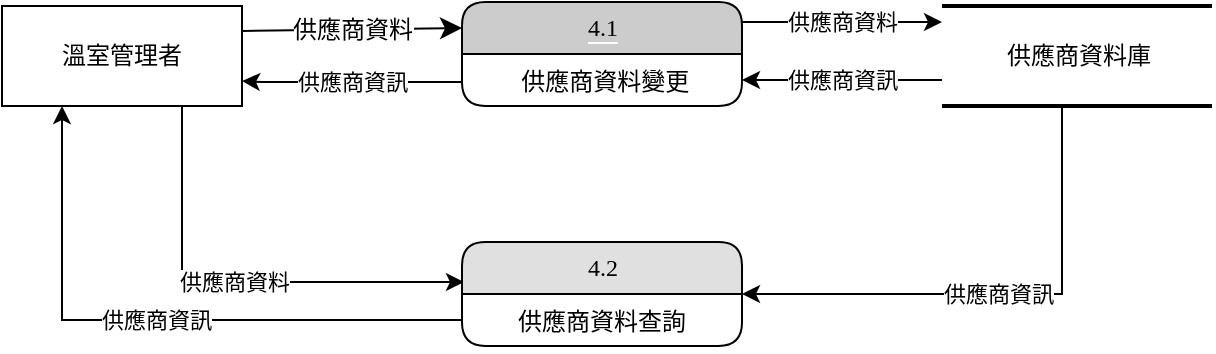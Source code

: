 <mxfile version="12.9.13" type="device"><diagram id="WDLsVcBoMrCw2blRWL3x" name="第1頁"><mxGraphModel dx="1086" dy="806" grid="1" gridSize="10" guides="1" tooltips="1" connect="1" arrows="1" fold="1" page="1" pageScale="1" pageWidth="827" pageHeight="1169" math="0" shadow="0"><root><mxCell id="0"/><mxCell id="1" parent="0"/><mxCell id="Zp_8RnumblXYY0xzX1Wx-1" value="供應商資訊" style="edgeStyle=orthogonalEdgeStyle;rounded=0;orthogonalLoop=1;jettySize=auto;html=1;entryX=1;entryY=0.5;entryDx=0;entryDy=0;labelBackgroundColor=#ffffff;" parent="1" source="Zp_8RnumblXYY0xzX1Wx-2" target="Zp_8RnumblXYY0xzX1Wx-7" edge="1"><mxGeometry relative="1" as="geometry"><Array as="points"><mxPoint x="561" y="99"/><mxPoint x="561" y="99"/></Array></mxGeometry></mxCell><mxCell id="Zp_8RnumblXYY0xzX1Wx-2" value="供應商資料庫" style="html=1;rounded=0;shadow=0;comic=0;labelBackgroundColor=#ffffff;strokeWidth=2;fontFamily=Verdana;fontSize=12;align=center;shape=mxgraph.ios7ui.horLines;" parent="1" vertex="1"><mxGeometry x="581" y="62" width="135" height="50" as="geometry"/></mxCell><mxCell id="Zp_8RnumblXYY0xzX1Wx-3" value="供應商資料" style="edgeStyle=none;html=1;labelBackgroundColor=#ffffff;startFill=0;startSize=8;endFill=1;endSize=8;fontFamily=Verdana;fontSize=12;exitX=1;exitY=0.25;exitDx=0;exitDy=0;entryX=0;entryY=0.25;entryDx=0;entryDy=0;" parent="1" source="Zp_8RnumblXYY0xzX1Wx-4" target="Zp_8RnumblXYY0xzX1Wx-6" edge="1"><mxGeometry relative="1" as="geometry"/></mxCell><mxCell id="Zp_8RnumblXYY0xzX1Wx-4" value="&lt;span&gt;溫室管理者&lt;/span&gt;" style="whiteSpace=wrap;html=1;rounded=0;shadow=0;comic=0;labelBackgroundColor=#ffffff;strokeWidth=1;fontFamily=Verdana;fontSize=12;align=center;" parent="1" vertex="1"><mxGeometry x="111" y="62" width="120" height="50" as="geometry"/></mxCell><mxCell id="Zp_8RnumblXYY0xzX1Wx-5" value="供應商資料" style="edgeStyle=orthogonalEdgeStyle;rounded=0;orthogonalLoop=1;jettySize=auto;html=1;labelBackgroundColor=#ffffff;" parent="1" source="Zp_8RnumblXYY0xzX1Wx-6" target="Zp_8RnumblXYY0xzX1Wx-2" edge="1"><mxGeometry relative="1" as="geometry"><Array as="points"><mxPoint x="541" y="70"/><mxPoint x="541" y="70"/></Array></mxGeometry></mxCell><mxCell id="Zp_8RnumblXYY0xzX1Wx-8" value="供應商資訊" style="edgeStyle=orthogonalEdgeStyle;rounded=0;orthogonalLoop=1;jettySize=auto;html=1;entryX=1;entryY=0.75;entryDx=0;entryDy=0;labelBackgroundColor=#ffffff;" parent="1" source="Zp_8RnumblXYY0xzX1Wx-7" target="Zp_8RnumblXYY0xzX1Wx-4" edge="1"><mxGeometry relative="1" as="geometry"><Array as="points"><mxPoint x="241" y="100"/><mxPoint x="241" y="100"/></Array></mxGeometry></mxCell><mxCell id="0saM4R875yZgjCNj5HsS-1" value="供應商資訊" style="edgeStyle=orthogonalEdgeStyle;rounded=0;orthogonalLoop=1;jettySize=auto;html=1;exitX=0.43;exitY=1;exitDx=0;exitDy=0;exitPerimeter=0;entryX=1;entryY=0.5;entryDx=0;entryDy=0;" parent="1" source="Zp_8RnumblXYY0xzX1Wx-2" target="0saM4R875yZgjCNj5HsS-4" edge="1"><mxGeometry relative="1" as="geometry"><mxPoint x="680.495" y="114" as="sourcePoint"/><Array as="points"><mxPoint x="641" y="112"/><mxPoint x="641" y="206"/></Array></mxGeometry></mxCell><mxCell id="0saM4R875yZgjCNj5HsS-2" value="供應商資料" style="edgeStyle=orthogonalEdgeStyle;rounded=0;orthogonalLoop=1;jettySize=auto;html=1;entryX=0.007;entryY=0.385;entryDx=0;entryDy=0;entryPerimeter=0;exitX=0.75;exitY=1;exitDx=0;exitDy=0;" parent="1" source="Zp_8RnumblXYY0xzX1Wx-4" target="0saM4R875yZgjCNj5HsS-4" edge="1"><mxGeometry relative="1" as="geometry"><Array as="points"><mxPoint x="201" y="200"/></Array><mxPoint x="211" y="130" as="sourcePoint"/></mxGeometry></mxCell><mxCell id="0saM4R875yZgjCNj5HsS-3" value="供應商資訊" style="edgeStyle=orthogonalEdgeStyle;rounded=0;orthogonalLoop=1;jettySize=auto;html=1;entryX=0.25;entryY=1;entryDx=0;entryDy=0;" parent="1" source="0saM4R875yZgjCNj5HsS-5" target="Zp_8RnumblXYY0xzX1Wx-4" edge="1"><mxGeometry relative="1" as="geometry"><mxPoint x="161" y="120" as="targetPoint"/></mxGeometry></mxCell><mxCell id="Zp_8RnumblXYY0xzX1Wx-6" value="&lt;span style=&quot;background-color: rgb(204 , 204 , 204)&quot;&gt;4.1&lt;/span&gt;" style="swimlane;html=1;fontStyle=0;childLayout=stackLayout;horizontal=1;startSize=26;fillColor=#CCCCCC;horizontalStack=0;resizeParent=1;resizeLast=0;collapsible=1;marginBottom=0;swimlaneFillColor=#ffffff;align=center;rounded=1;shadow=0;comic=0;labelBackgroundColor=#ffffff;strokeWidth=1;fontFamily=Verdana;fontSize=12" parent="1" vertex="1"><mxGeometry x="341" y="60" width="140" height="52" as="geometry"/></mxCell><mxCell id="Zp_8RnumblXYY0xzX1Wx-7" value="&amp;nbsp;供應商資料變更" style="text;html=1;strokeColor=none;fillColor=none;spacingLeft=4;spacingRight=4;whiteSpace=wrap;overflow=hidden;rotatable=0;points=[[0,0.5],[1,0.5]];portConstraint=eastwest;align=center;labelBackgroundColor=#ffffff;" parent="Zp_8RnumblXYY0xzX1Wx-6" vertex="1"><mxGeometry y="26" width="140" height="26" as="geometry"/></mxCell><mxCell id="0saM4R875yZgjCNj5HsS-4" value="4.2" style="swimlane;html=1;fontStyle=0;childLayout=stackLayout;horizontal=1;startSize=26;fillColor=#e0e0e0;horizontalStack=0;resizeParent=1;resizeLast=0;collapsible=1;marginBottom=0;swimlaneFillColor=#ffffff;align=center;rounded=1;shadow=0;comic=0;labelBackgroundColor=none;strokeWidth=1;fontFamily=Verdana;fontSize=12" parent="1" vertex="1"><mxGeometry x="341" y="180" width="140" height="52" as="geometry"/></mxCell><mxCell id="0saM4R875yZgjCNj5HsS-5" value="供應商資料查詢" style="text;html=1;strokeColor=none;fillColor=none;spacingLeft=4;spacingRight=4;whiteSpace=wrap;overflow=hidden;rotatable=0;points=[[0,0.5],[1,0.5]];portConstraint=eastwest;align=center;" parent="0saM4R875yZgjCNj5HsS-4" vertex="1"><mxGeometry y="26" width="140" height="26" as="geometry"/></mxCell></root></mxGraphModel></diagram></mxfile>